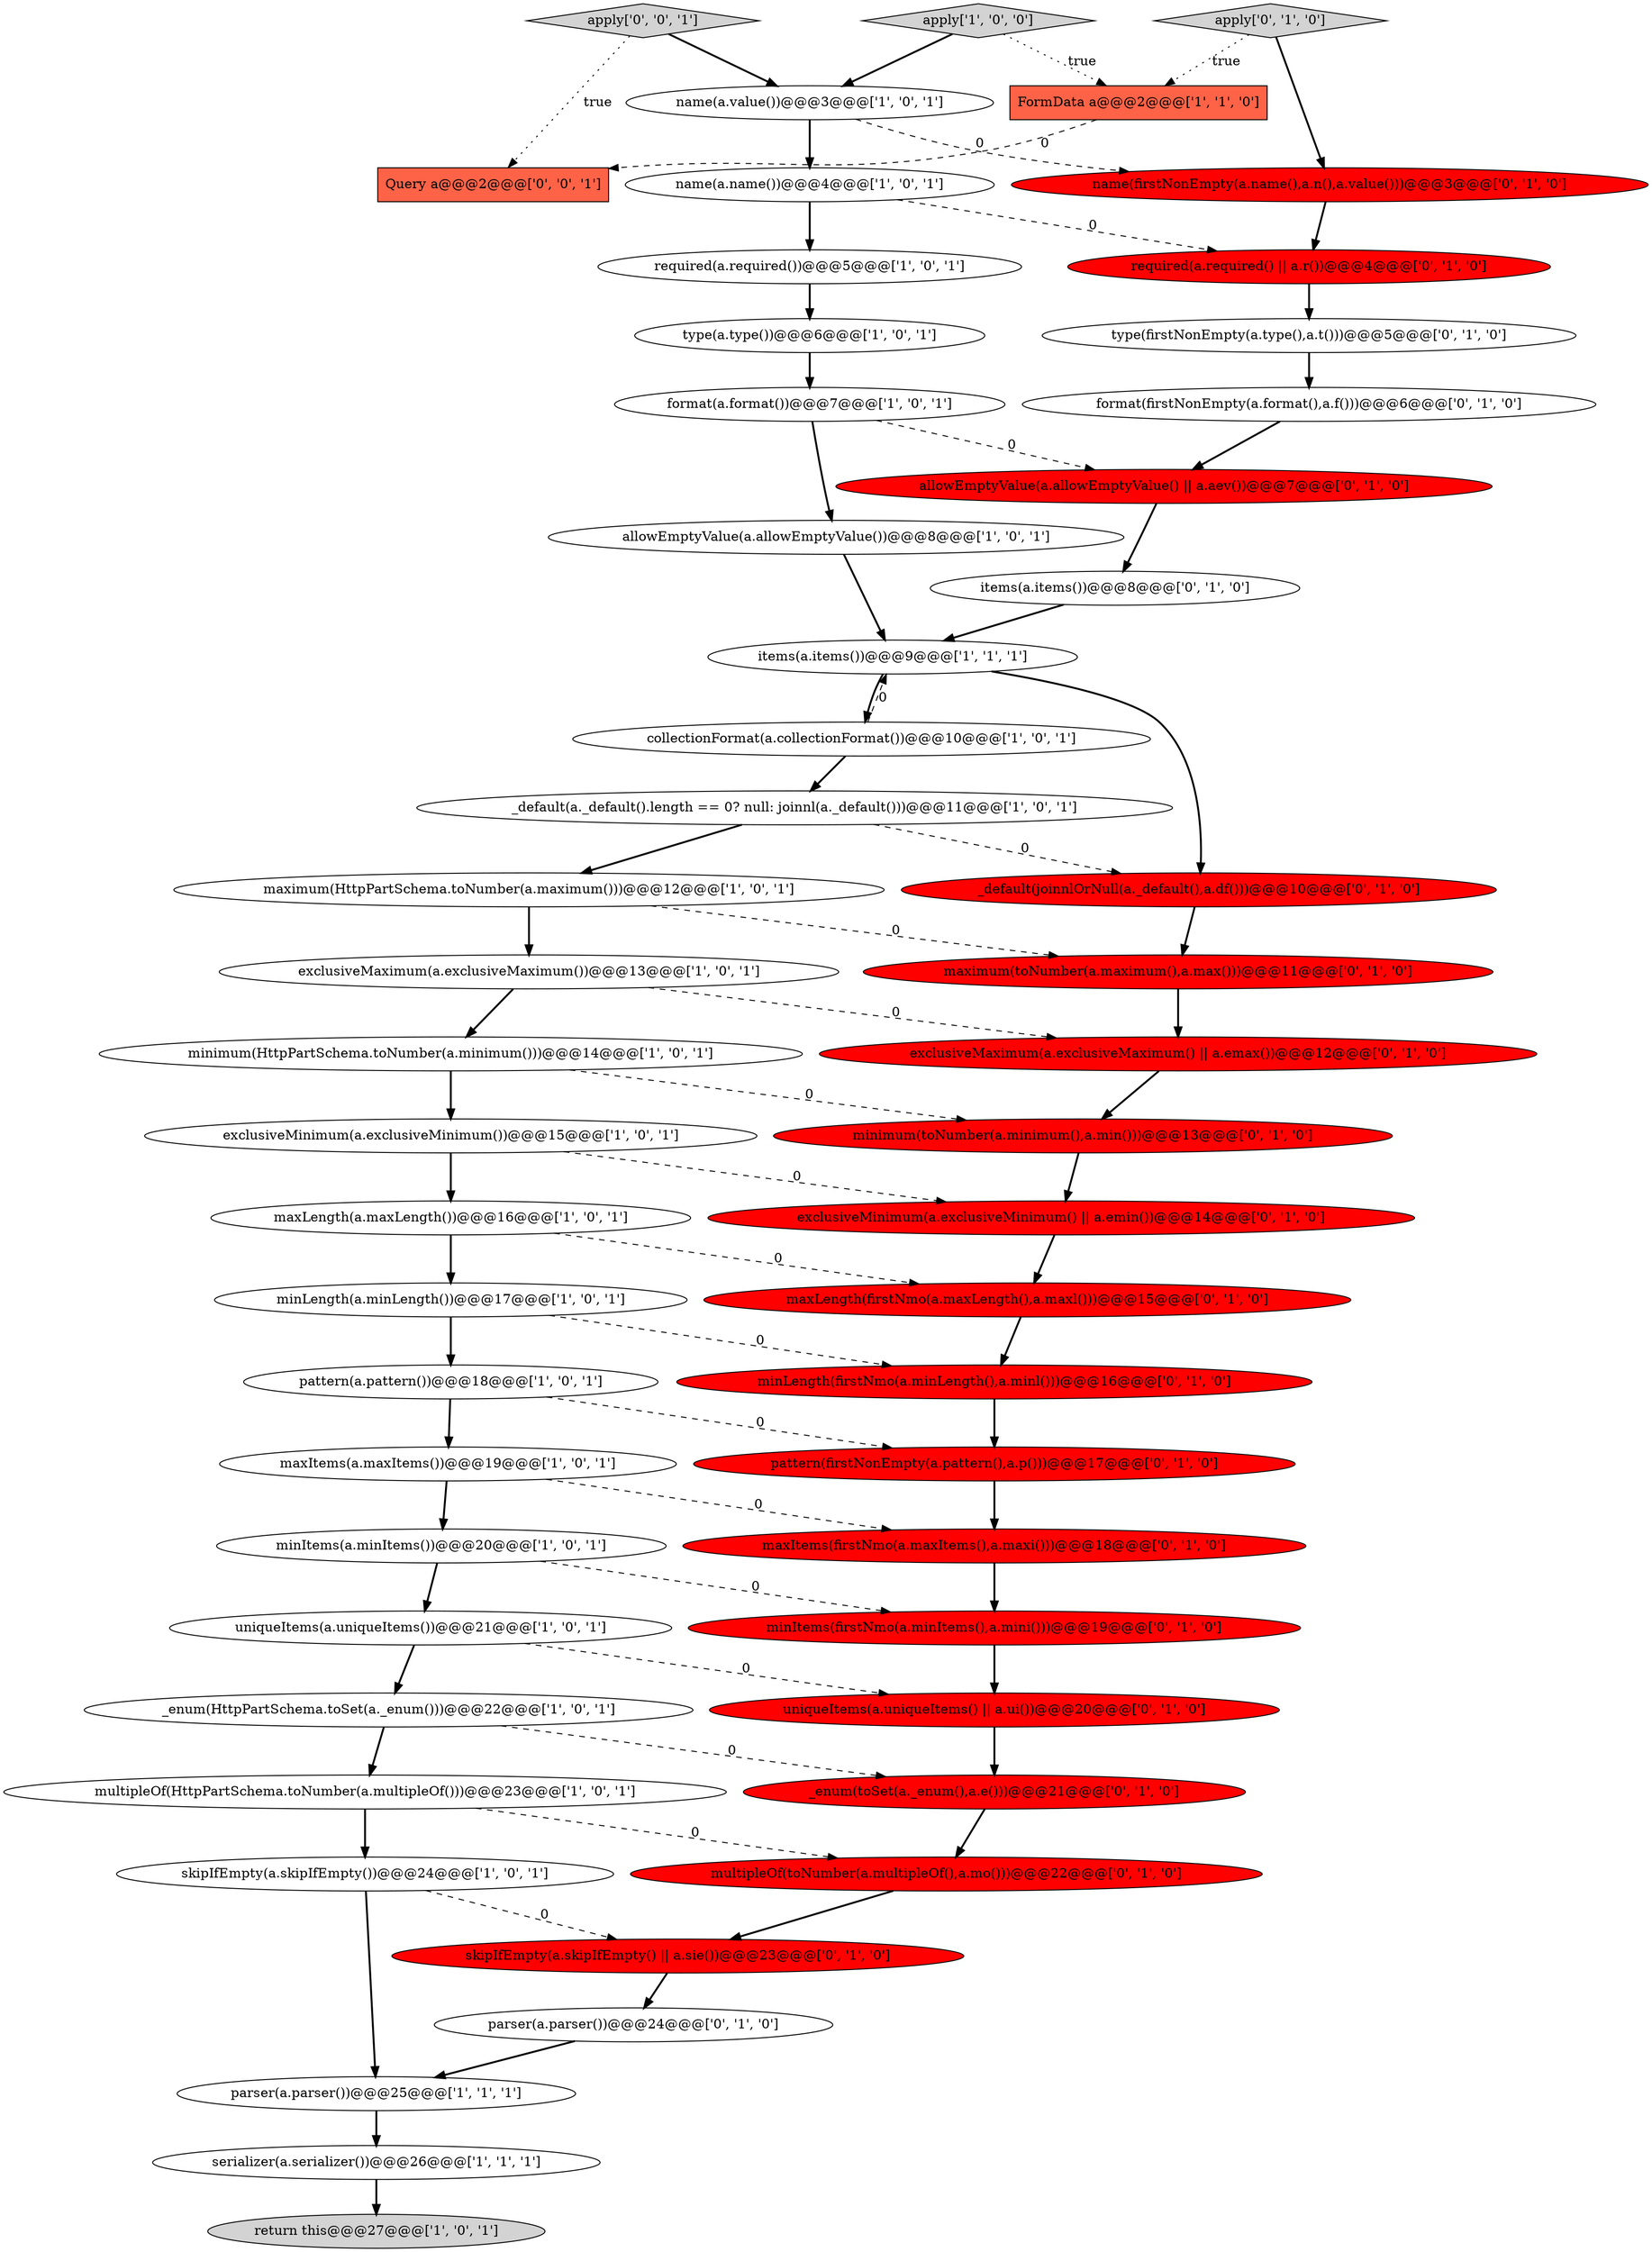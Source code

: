 digraph {
29 [style = filled, label = "items(a.items())@@@8@@@['0', '1', '0']", fillcolor = white, shape = ellipse image = "AAA0AAABBB2BBB"];
50 [style = filled, label = "apply['0', '0', '1']", fillcolor = lightgray, shape = diamond image = "AAA0AAABBB3BBB"];
46 [style = filled, label = "minLength(firstNmo(a.minLength(),a.minl()))@@@16@@@['0', '1', '0']", fillcolor = red, shape = ellipse image = "AAA1AAABBB2BBB"];
20 [style = filled, label = "maxLength(a.maxLength())@@@16@@@['1', '0', '1']", fillcolor = white, shape = ellipse image = "AAA0AAABBB1BBB"];
17 [style = filled, label = "pattern(a.pattern())@@@18@@@['1', '0', '1']", fillcolor = white, shape = ellipse image = "AAA0AAABBB1BBB"];
9 [style = filled, label = "name(a.name())@@@4@@@['1', '0', '1']", fillcolor = white, shape = ellipse image = "AAA0AAABBB1BBB"];
28 [style = filled, label = "type(firstNonEmpty(a.type(),a.t()))@@@5@@@['0', '1', '0']", fillcolor = white, shape = ellipse image = "AAA0AAABBB2BBB"];
45 [style = filled, label = "format(firstNonEmpty(a.format(),a.f()))@@@6@@@['0', '1', '0']", fillcolor = white, shape = ellipse image = "AAA0AAABBB2BBB"];
8 [style = filled, label = "_default(a._default().length == 0? null: joinnl(a._default()))@@@11@@@['1', '0', '1']", fillcolor = white, shape = ellipse image = "AAA0AAABBB1BBB"];
2 [style = filled, label = "required(a.required())@@@5@@@['1', '0', '1']", fillcolor = white, shape = ellipse image = "AAA0AAABBB1BBB"];
37 [style = filled, label = "exclusiveMinimum(a.exclusiveMinimum() || a.emin())@@@14@@@['0', '1', '0']", fillcolor = red, shape = ellipse image = "AAA1AAABBB2BBB"];
22 [style = filled, label = "minItems(a.minItems())@@@20@@@['1', '0', '1']", fillcolor = white, shape = ellipse image = "AAA0AAABBB1BBB"];
31 [style = filled, label = "maxLength(firstNmo(a.maxLength(),a.maxl()))@@@15@@@['0', '1', '0']", fillcolor = red, shape = ellipse image = "AAA1AAABBB2BBB"];
21 [style = filled, label = "name(a.value())@@@3@@@['1', '0', '1']", fillcolor = white, shape = ellipse image = "AAA0AAABBB1BBB"];
3 [style = filled, label = "return this@@@27@@@['1', '0', '1']", fillcolor = lightgray, shape = ellipse image = "AAA0AAABBB1BBB"];
6 [style = filled, label = "multipleOf(HttpPartSchema.toNumber(a.multipleOf()))@@@23@@@['1', '0', '1']", fillcolor = white, shape = ellipse image = "AAA0AAABBB1BBB"];
41 [style = filled, label = "allowEmptyValue(a.allowEmptyValue() || a.aev())@@@7@@@['0', '1', '0']", fillcolor = red, shape = ellipse image = "AAA1AAABBB2BBB"];
48 [style = filled, label = "parser(a.parser())@@@24@@@['0', '1', '0']", fillcolor = white, shape = ellipse image = "AAA0AAABBB2BBB"];
18 [style = filled, label = "apply['1', '0', '0']", fillcolor = lightgray, shape = diamond image = "AAA0AAABBB1BBB"];
35 [style = filled, label = "apply['0', '1', '0']", fillcolor = lightgray, shape = diamond image = "AAA0AAABBB2BBB"];
7 [style = filled, label = "minimum(HttpPartSchema.toNumber(a.minimum()))@@@14@@@['1', '0', '1']", fillcolor = white, shape = ellipse image = "AAA0AAABBB1BBB"];
10 [style = filled, label = "skipIfEmpty(a.skipIfEmpty())@@@24@@@['1', '0', '1']", fillcolor = white, shape = ellipse image = "AAA0AAABBB1BBB"];
30 [style = filled, label = "_default(joinnlOrNull(a._default(),a.df()))@@@10@@@['0', '1', '0']", fillcolor = red, shape = ellipse image = "AAA1AAABBB2BBB"];
42 [style = filled, label = "maximum(toNumber(a.maximum(),a.max()))@@@11@@@['0', '1', '0']", fillcolor = red, shape = ellipse image = "AAA1AAABBB2BBB"];
43 [style = filled, label = "uniqueItems(a.uniqueItems() || a.ui())@@@20@@@['0', '1', '0']", fillcolor = red, shape = ellipse image = "AAA1AAABBB2BBB"];
33 [style = filled, label = "multipleOf(toNumber(a.multipleOf(),a.mo()))@@@22@@@['0', '1', '0']", fillcolor = red, shape = ellipse image = "AAA1AAABBB2BBB"];
47 [style = filled, label = "minItems(firstNmo(a.minItems(),a.mini()))@@@19@@@['0', '1', '0']", fillcolor = red, shape = ellipse image = "AAA1AAABBB2BBB"];
44 [style = filled, label = "name(firstNonEmpty(a.name(),a.n(),a.value()))@@@3@@@['0', '1', '0']", fillcolor = red, shape = ellipse image = "AAA1AAABBB2BBB"];
12 [style = filled, label = "allowEmptyValue(a.allowEmptyValue())@@@8@@@['1', '0', '1']", fillcolor = white, shape = ellipse image = "AAA0AAABBB1BBB"];
39 [style = filled, label = "exclusiveMaximum(a.exclusiveMaximum() || a.emax())@@@12@@@['0', '1', '0']", fillcolor = red, shape = ellipse image = "AAA1AAABBB2BBB"];
13 [style = filled, label = "type(a.type())@@@6@@@['1', '0', '1']", fillcolor = white, shape = ellipse image = "AAA0AAABBB1BBB"];
25 [style = filled, label = "maxItems(a.maxItems())@@@19@@@['1', '0', '1']", fillcolor = white, shape = ellipse image = "AAA0AAABBB1BBB"];
34 [style = filled, label = "minimum(toNumber(a.minimum(),a.min()))@@@13@@@['0', '1', '0']", fillcolor = red, shape = ellipse image = "AAA1AAABBB2BBB"];
4 [style = filled, label = "exclusiveMinimum(a.exclusiveMinimum())@@@15@@@['1', '0', '1']", fillcolor = white, shape = ellipse image = "AAA0AAABBB1BBB"];
1 [style = filled, label = "exclusiveMaximum(a.exclusiveMaximum())@@@13@@@['1', '0', '1']", fillcolor = white, shape = ellipse image = "AAA0AAABBB1BBB"];
16 [style = filled, label = "parser(a.parser())@@@25@@@['1', '1', '1']", fillcolor = white, shape = ellipse image = "AAA0AAABBB1BBB"];
24 [style = filled, label = "_enum(HttpPartSchema.toSet(a._enum()))@@@22@@@['1', '0', '1']", fillcolor = white, shape = ellipse image = "AAA0AAABBB1BBB"];
14 [style = filled, label = "items(a.items())@@@9@@@['1', '1', '1']", fillcolor = white, shape = ellipse image = "AAA0AAABBB1BBB"];
32 [style = filled, label = "_enum(toSet(a._enum(),a.e()))@@@21@@@['0', '1', '0']", fillcolor = red, shape = ellipse image = "AAA1AAABBB2BBB"];
36 [style = filled, label = "required(a.required() || a.r())@@@4@@@['0', '1', '0']", fillcolor = red, shape = ellipse image = "AAA1AAABBB2BBB"];
23 [style = filled, label = "collectionFormat(a.collectionFormat())@@@10@@@['1', '0', '1']", fillcolor = white, shape = ellipse image = "AAA0AAABBB1BBB"];
49 [style = filled, label = "Query a@@@2@@@['0', '0', '1']", fillcolor = tomato, shape = box image = "AAA0AAABBB3BBB"];
0 [style = filled, label = "maximum(HttpPartSchema.toNumber(a.maximum()))@@@12@@@['1', '0', '1']", fillcolor = white, shape = ellipse image = "AAA0AAABBB1BBB"];
11 [style = filled, label = "uniqueItems(a.uniqueItems())@@@21@@@['1', '0', '1']", fillcolor = white, shape = ellipse image = "AAA0AAABBB1BBB"];
26 [style = filled, label = "minLength(a.minLength())@@@17@@@['1', '0', '1']", fillcolor = white, shape = ellipse image = "AAA0AAABBB1BBB"];
19 [style = filled, label = "FormData a@@@2@@@['1', '1', '0']", fillcolor = tomato, shape = box image = "AAA0AAABBB1BBB"];
5 [style = filled, label = "serializer(a.serializer())@@@26@@@['1', '1', '1']", fillcolor = white, shape = ellipse image = "AAA0AAABBB1BBB"];
38 [style = filled, label = "skipIfEmpty(a.skipIfEmpty() || a.sie())@@@23@@@['0', '1', '0']", fillcolor = red, shape = ellipse image = "AAA1AAABBB2BBB"];
15 [style = filled, label = "format(a.format())@@@7@@@['1', '0', '1']", fillcolor = white, shape = ellipse image = "AAA0AAABBB1BBB"];
40 [style = filled, label = "pattern(firstNonEmpty(a.pattern(),a.p()))@@@17@@@['0', '1', '0']", fillcolor = red, shape = ellipse image = "AAA1AAABBB2BBB"];
27 [style = filled, label = "maxItems(firstNmo(a.maxItems(),a.maxi()))@@@18@@@['0', '1', '0']", fillcolor = red, shape = ellipse image = "AAA1AAABBB2BBB"];
50->49 [style = dotted, label="true"];
5->3 [style = bold, label=""];
45->41 [style = bold, label=""];
17->25 [style = bold, label=""];
9->36 [style = dashed, label="0"];
1->39 [style = dashed, label="0"];
22->47 [style = dashed, label="0"];
44->36 [style = bold, label=""];
14->30 [style = bold, label=""];
26->17 [style = bold, label=""];
25->22 [style = bold, label=""];
35->44 [style = bold, label=""];
9->2 [style = bold, label=""];
21->44 [style = dashed, label="0"];
20->26 [style = bold, label=""];
39->34 [style = bold, label=""];
41->29 [style = bold, label=""];
30->42 [style = bold, label=""];
42->39 [style = bold, label=""];
20->31 [style = dashed, label="0"];
18->19 [style = dotted, label="true"];
43->32 [style = bold, label=""];
36->28 [style = bold, label=""];
10->38 [style = dashed, label="0"];
47->43 [style = bold, label=""];
35->19 [style = dotted, label="true"];
7->4 [style = bold, label=""];
23->8 [style = bold, label=""];
38->48 [style = bold, label=""];
11->24 [style = bold, label=""];
1->7 [style = bold, label=""];
15->41 [style = dashed, label="0"];
32->33 [style = bold, label=""];
6->33 [style = dashed, label="0"];
19->49 [style = dashed, label="0"];
2->13 [style = bold, label=""];
24->32 [style = dashed, label="0"];
8->0 [style = bold, label=""];
21->9 [style = bold, label=""];
0->42 [style = dashed, label="0"];
14->23 [style = bold, label=""];
10->16 [style = bold, label=""];
34->37 [style = bold, label=""];
37->31 [style = bold, label=""];
40->27 [style = bold, label=""];
0->1 [style = bold, label=""];
17->40 [style = dashed, label="0"];
6->10 [style = bold, label=""];
48->16 [style = bold, label=""];
25->27 [style = dashed, label="0"];
4->20 [style = bold, label=""];
12->14 [style = bold, label=""];
29->14 [style = bold, label=""];
16->5 [style = bold, label=""];
11->43 [style = dashed, label="0"];
33->38 [style = bold, label=""];
8->30 [style = dashed, label="0"];
15->12 [style = bold, label=""];
26->46 [style = dashed, label="0"];
13->15 [style = bold, label=""];
31->46 [style = bold, label=""];
18->21 [style = bold, label=""];
46->40 [style = bold, label=""];
27->47 [style = bold, label=""];
50->21 [style = bold, label=""];
4->37 [style = dashed, label="0"];
24->6 [style = bold, label=""];
22->11 [style = bold, label=""];
7->34 [style = dashed, label="0"];
28->45 [style = bold, label=""];
23->14 [style = dashed, label="0"];
}
